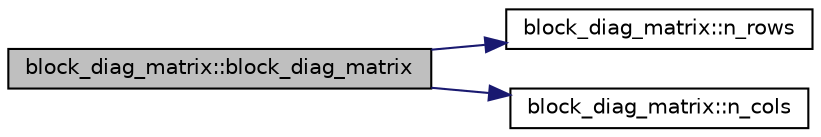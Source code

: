 digraph G
{
  edge [fontname="Helvetica",fontsize="10",labelfontname="Helvetica",labelfontsize="10"];
  node [fontname="Helvetica",fontsize="10",shape=record];
  rankdir="LR";
  Node1 [label="block_diag_matrix::block_diag_matrix",height=0.2,width=0.4,color="black", fillcolor="grey75", style="filled" fontcolor="black"];
  Node1 -> Node2 [color="midnightblue",fontsize="10",style="solid",fontname="Helvetica"];
  Node2 [label="block_diag_matrix::n_rows",height=0.2,width=0.4,color="black", fillcolor="white", style="filled",URL="$classblock__diag__matrix.html#a7d965a63398622c241a1b28b41cd9d18"];
  Node1 -> Node3 [color="midnightblue",fontsize="10",style="solid",fontname="Helvetica"];
  Node3 [label="block_diag_matrix::n_cols",height=0.2,width=0.4,color="black", fillcolor="white", style="filled",URL="$classblock__diag__matrix.html#a09c9b0481acb773a864fa9f320f76cc7"];
}
